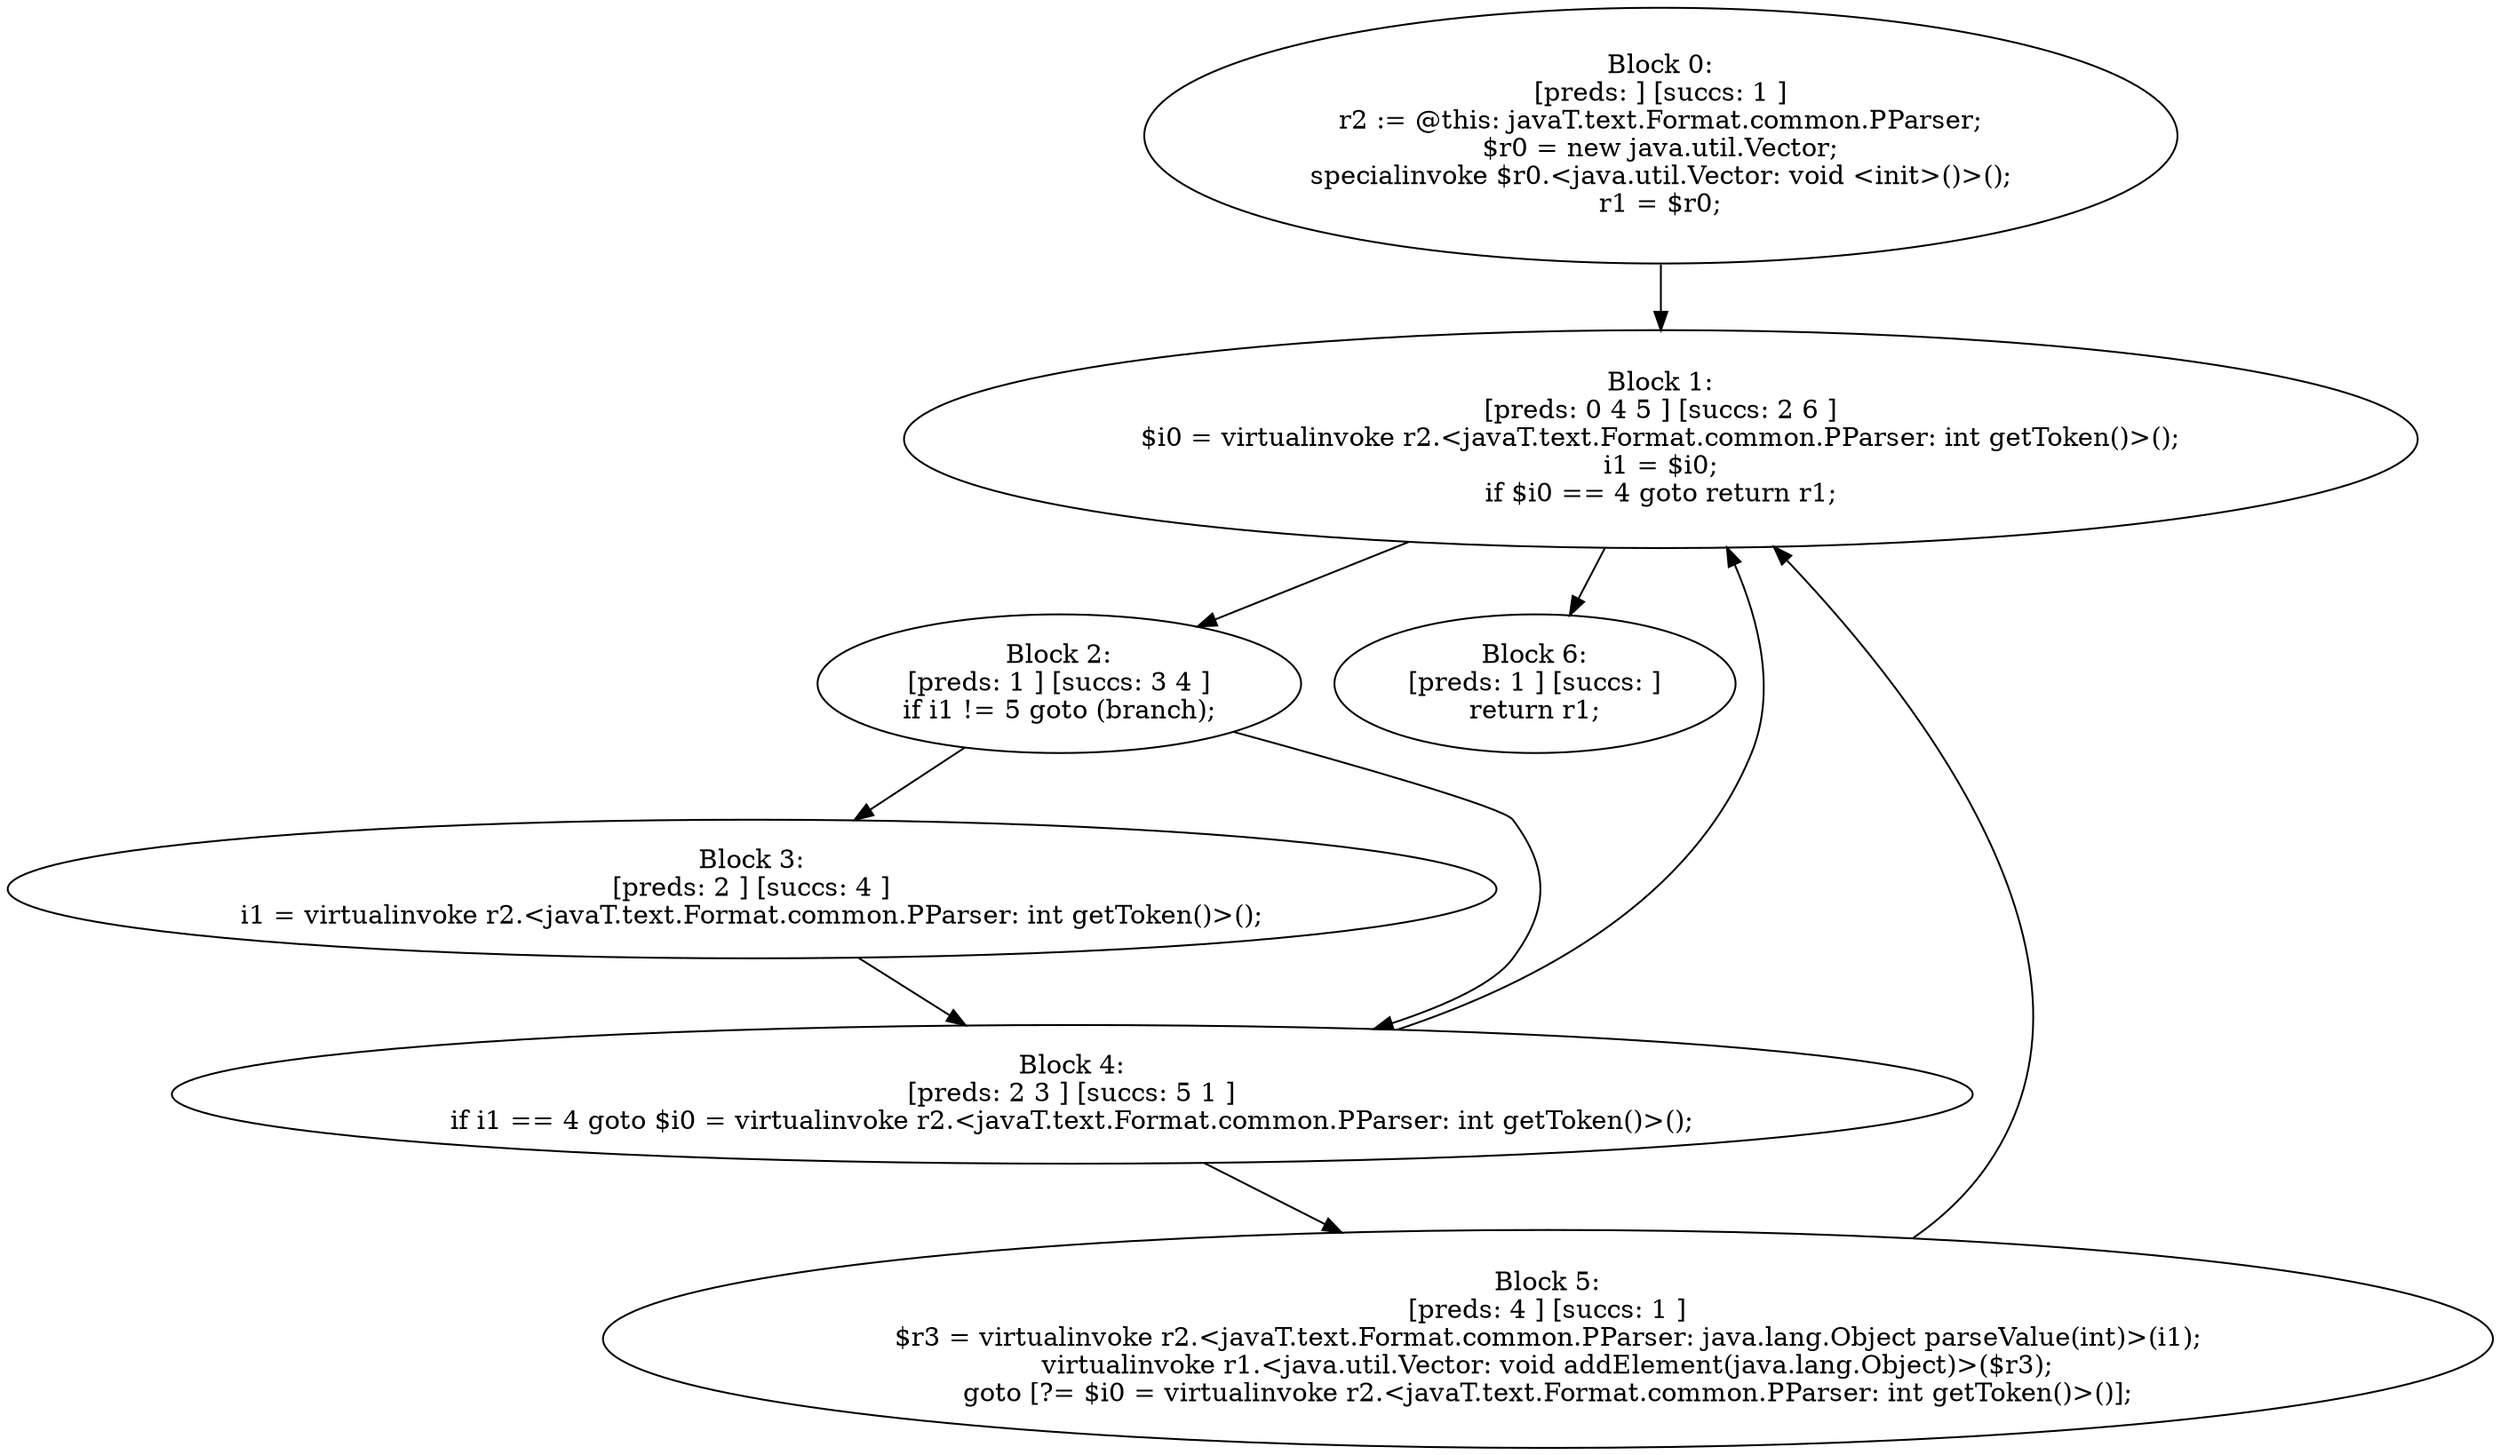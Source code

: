 digraph "unitGraph" {
    "Block 0:
[preds: ] [succs: 1 ]
r2 := @this: javaT.text.Format.common.PParser;
$r0 = new java.util.Vector;
specialinvoke $r0.<java.util.Vector: void <init>()>();
r1 = $r0;
"
    "Block 1:
[preds: 0 4 5 ] [succs: 2 6 ]
$i0 = virtualinvoke r2.<javaT.text.Format.common.PParser: int getToken()>();
i1 = $i0;
if $i0 == 4 goto return r1;
"
    "Block 2:
[preds: 1 ] [succs: 3 4 ]
if i1 != 5 goto (branch);
"
    "Block 3:
[preds: 2 ] [succs: 4 ]
i1 = virtualinvoke r2.<javaT.text.Format.common.PParser: int getToken()>();
"
    "Block 4:
[preds: 2 3 ] [succs: 5 1 ]
if i1 == 4 goto $i0 = virtualinvoke r2.<javaT.text.Format.common.PParser: int getToken()>();
"
    "Block 5:
[preds: 4 ] [succs: 1 ]
$r3 = virtualinvoke r2.<javaT.text.Format.common.PParser: java.lang.Object parseValue(int)>(i1);
virtualinvoke r1.<java.util.Vector: void addElement(java.lang.Object)>($r3);
goto [?= $i0 = virtualinvoke r2.<javaT.text.Format.common.PParser: int getToken()>()];
"
    "Block 6:
[preds: 1 ] [succs: ]
return r1;
"
    "Block 0:
[preds: ] [succs: 1 ]
r2 := @this: javaT.text.Format.common.PParser;
$r0 = new java.util.Vector;
specialinvoke $r0.<java.util.Vector: void <init>()>();
r1 = $r0;
"->"Block 1:
[preds: 0 4 5 ] [succs: 2 6 ]
$i0 = virtualinvoke r2.<javaT.text.Format.common.PParser: int getToken()>();
i1 = $i0;
if $i0 == 4 goto return r1;
";
    "Block 1:
[preds: 0 4 5 ] [succs: 2 6 ]
$i0 = virtualinvoke r2.<javaT.text.Format.common.PParser: int getToken()>();
i1 = $i0;
if $i0 == 4 goto return r1;
"->"Block 2:
[preds: 1 ] [succs: 3 4 ]
if i1 != 5 goto (branch);
";
    "Block 1:
[preds: 0 4 5 ] [succs: 2 6 ]
$i0 = virtualinvoke r2.<javaT.text.Format.common.PParser: int getToken()>();
i1 = $i0;
if $i0 == 4 goto return r1;
"->"Block 6:
[preds: 1 ] [succs: ]
return r1;
";
    "Block 2:
[preds: 1 ] [succs: 3 4 ]
if i1 != 5 goto (branch);
"->"Block 3:
[preds: 2 ] [succs: 4 ]
i1 = virtualinvoke r2.<javaT.text.Format.common.PParser: int getToken()>();
";
    "Block 2:
[preds: 1 ] [succs: 3 4 ]
if i1 != 5 goto (branch);
"->"Block 4:
[preds: 2 3 ] [succs: 5 1 ]
if i1 == 4 goto $i0 = virtualinvoke r2.<javaT.text.Format.common.PParser: int getToken()>();
";
    "Block 3:
[preds: 2 ] [succs: 4 ]
i1 = virtualinvoke r2.<javaT.text.Format.common.PParser: int getToken()>();
"->"Block 4:
[preds: 2 3 ] [succs: 5 1 ]
if i1 == 4 goto $i0 = virtualinvoke r2.<javaT.text.Format.common.PParser: int getToken()>();
";
    "Block 4:
[preds: 2 3 ] [succs: 5 1 ]
if i1 == 4 goto $i0 = virtualinvoke r2.<javaT.text.Format.common.PParser: int getToken()>();
"->"Block 5:
[preds: 4 ] [succs: 1 ]
$r3 = virtualinvoke r2.<javaT.text.Format.common.PParser: java.lang.Object parseValue(int)>(i1);
virtualinvoke r1.<java.util.Vector: void addElement(java.lang.Object)>($r3);
goto [?= $i0 = virtualinvoke r2.<javaT.text.Format.common.PParser: int getToken()>()];
";
    "Block 4:
[preds: 2 3 ] [succs: 5 1 ]
if i1 == 4 goto $i0 = virtualinvoke r2.<javaT.text.Format.common.PParser: int getToken()>();
"->"Block 1:
[preds: 0 4 5 ] [succs: 2 6 ]
$i0 = virtualinvoke r2.<javaT.text.Format.common.PParser: int getToken()>();
i1 = $i0;
if $i0 == 4 goto return r1;
";
    "Block 5:
[preds: 4 ] [succs: 1 ]
$r3 = virtualinvoke r2.<javaT.text.Format.common.PParser: java.lang.Object parseValue(int)>(i1);
virtualinvoke r1.<java.util.Vector: void addElement(java.lang.Object)>($r3);
goto [?= $i0 = virtualinvoke r2.<javaT.text.Format.common.PParser: int getToken()>()];
"->"Block 1:
[preds: 0 4 5 ] [succs: 2 6 ]
$i0 = virtualinvoke r2.<javaT.text.Format.common.PParser: int getToken()>();
i1 = $i0;
if $i0 == 4 goto return r1;
";
}
